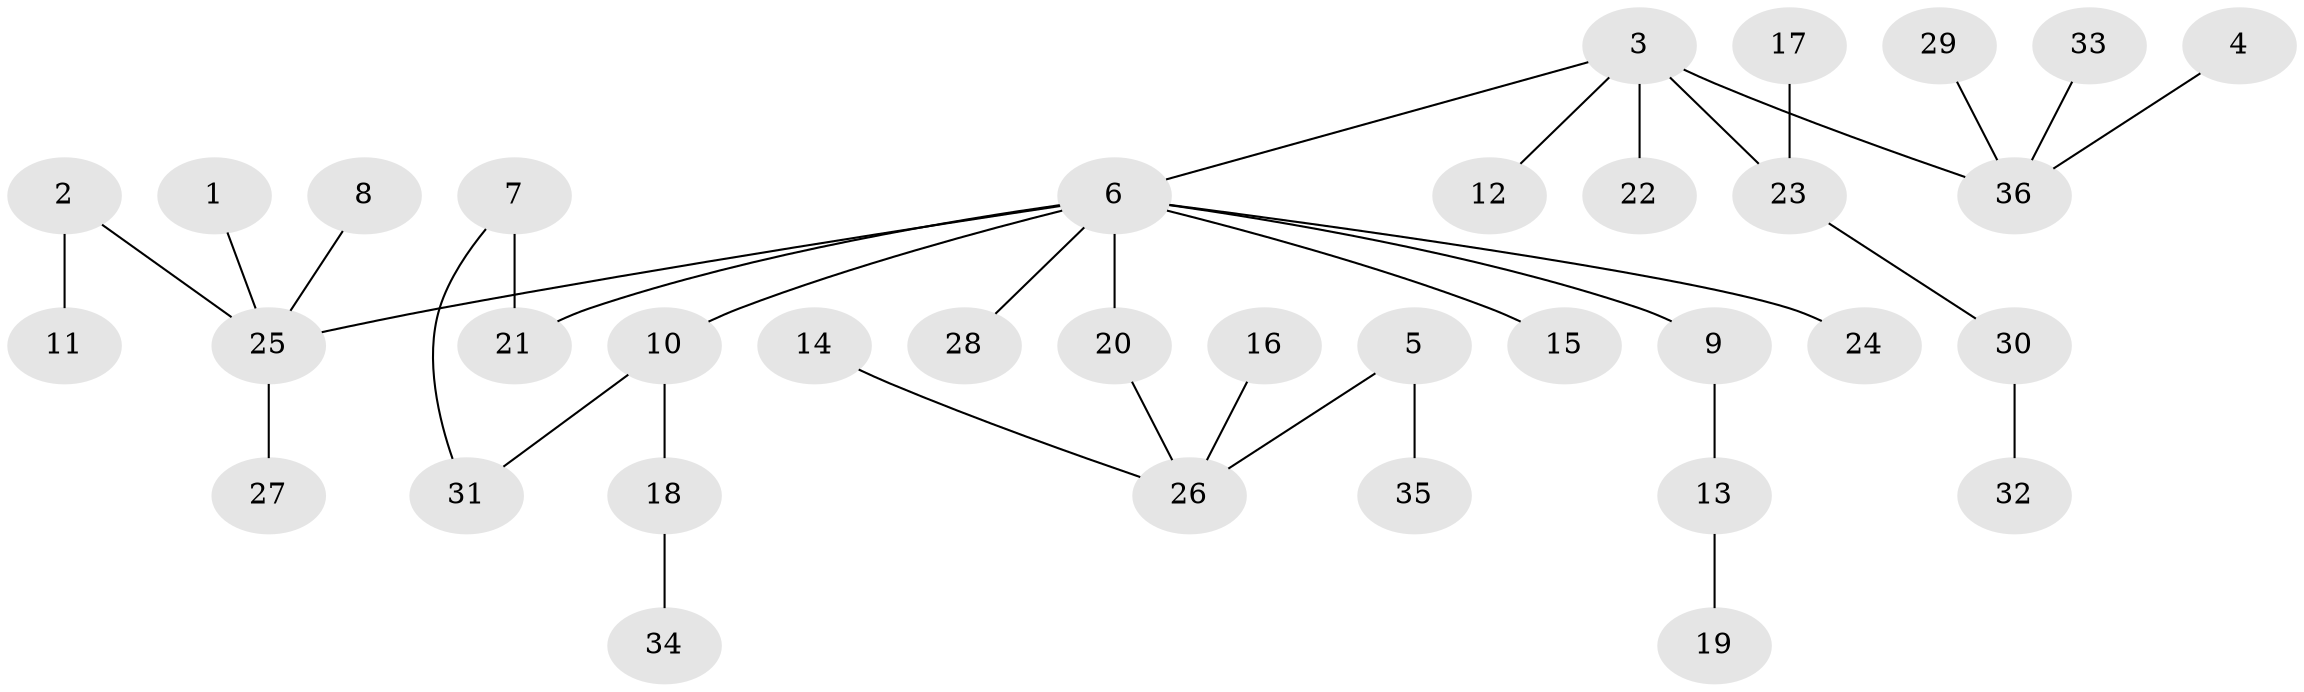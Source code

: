 // original degree distribution, {5: 0.033707865168539325, 9: 0.011235955056179775, 7: 0.011235955056179775, 1: 0.5056179775280899, 4: 0.06741573033707865, 3: 0.0898876404494382, 2: 0.2696629213483146, 6: 0.011235955056179775}
// Generated by graph-tools (version 1.1) at 2025/36/03/04/25 23:36:07]
// undirected, 36 vertices, 36 edges
graph export_dot {
  node [color=gray90,style=filled];
  1;
  2;
  3;
  4;
  5;
  6;
  7;
  8;
  9;
  10;
  11;
  12;
  13;
  14;
  15;
  16;
  17;
  18;
  19;
  20;
  21;
  22;
  23;
  24;
  25;
  26;
  27;
  28;
  29;
  30;
  31;
  32;
  33;
  34;
  35;
  36;
  1 -- 25 [weight=1.0];
  2 -- 11 [weight=1.0];
  2 -- 25 [weight=1.0];
  3 -- 6 [weight=1.0];
  3 -- 12 [weight=1.0];
  3 -- 22 [weight=1.0];
  3 -- 23 [weight=1.0];
  3 -- 36 [weight=1.0];
  4 -- 36 [weight=1.0];
  5 -- 26 [weight=1.0];
  5 -- 35 [weight=1.0];
  6 -- 9 [weight=1.0];
  6 -- 10 [weight=1.0];
  6 -- 15 [weight=1.0];
  6 -- 20 [weight=1.0];
  6 -- 21 [weight=1.0];
  6 -- 24 [weight=1.0];
  6 -- 25 [weight=1.0];
  6 -- 28 [weight=1.0];
  7 -- 21 [weight=1.0];
  7 -- 31 [weight=1.0];
  8 -- 25 [weight=1.0];
  9 -- 13 [weight=1.0];
  10 -- 18 [weight=1.0];
  10 -- 31 [weight=1.0];
  13 -- 19 [weight=1.0];
  14 -- 26 [weight=1.0];
  16 -- 26 [weight=1.0];
  17 -- 23 [weight=1.0];
  18 -- 34 [weight=1.0];
  20 -- 26 [weight=1.0];
  23 -- 30 [weight=1.0];
  25 -- 27 [weight=1.0];
  29 -- 36 [weight=1.0];
  30 -- 32 [weight=1.0];
  33 -- 36 [weight=1.0];
}
